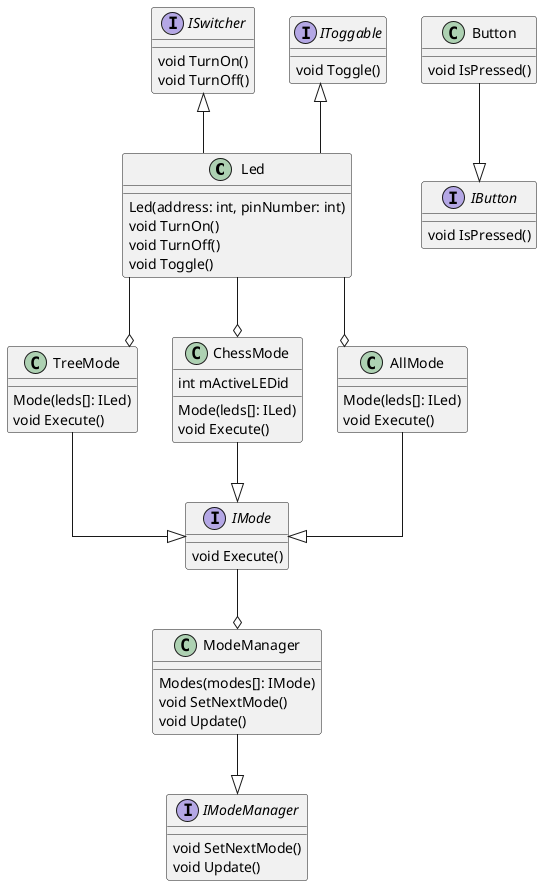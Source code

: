 @startuml ModeArchitecture
top to bottom direction
skinparam linetype ortho
skinparam classAttributeIconSize 0

' ===== Классы и интерфейсы =====
class Led {
    Led(address: int, pinNumber: int)
    void TurnOn()
    void TurnOff()
    void Toggle()
}

interface IToggable {
    void Toggle()
}

interface ISwitcher {
    void TurnOn()
    void TurnOff()
}

class TreeMode {
    Mode(leds[]: ILed)
    void Execute()
}

class ChessMode {
    int mActiveLEDid
    Mode(leds[]: ILed)
    void Execute()
}

class AllMode {
    Mode(leds[]: ILed)
    void Execute()
}

interface IMode {
    void Execute()
}

class ModeManager {
    Modes(modes[]: IMode)
    void SetNextMode()
    void Update()
}

interface IModeManager {
    void SetNextMode()
    void Update()
}

class Button {
    void IsPressed()
}

interface IButton {
    void IsPressed()
}

' ===== Структура связей =====
Led -up-|> IToggable
Led -up-|> ISwitcher
Led --o TreeMode
Led --o ChessMode
Led --o AllMode

TreeMode --|> IMode
ChessMode --|> IMode
AllMode --|> IMode

IMode --o ModeManager

ModeManager --|> IModeManager

Button --|> IButton



@enduml
